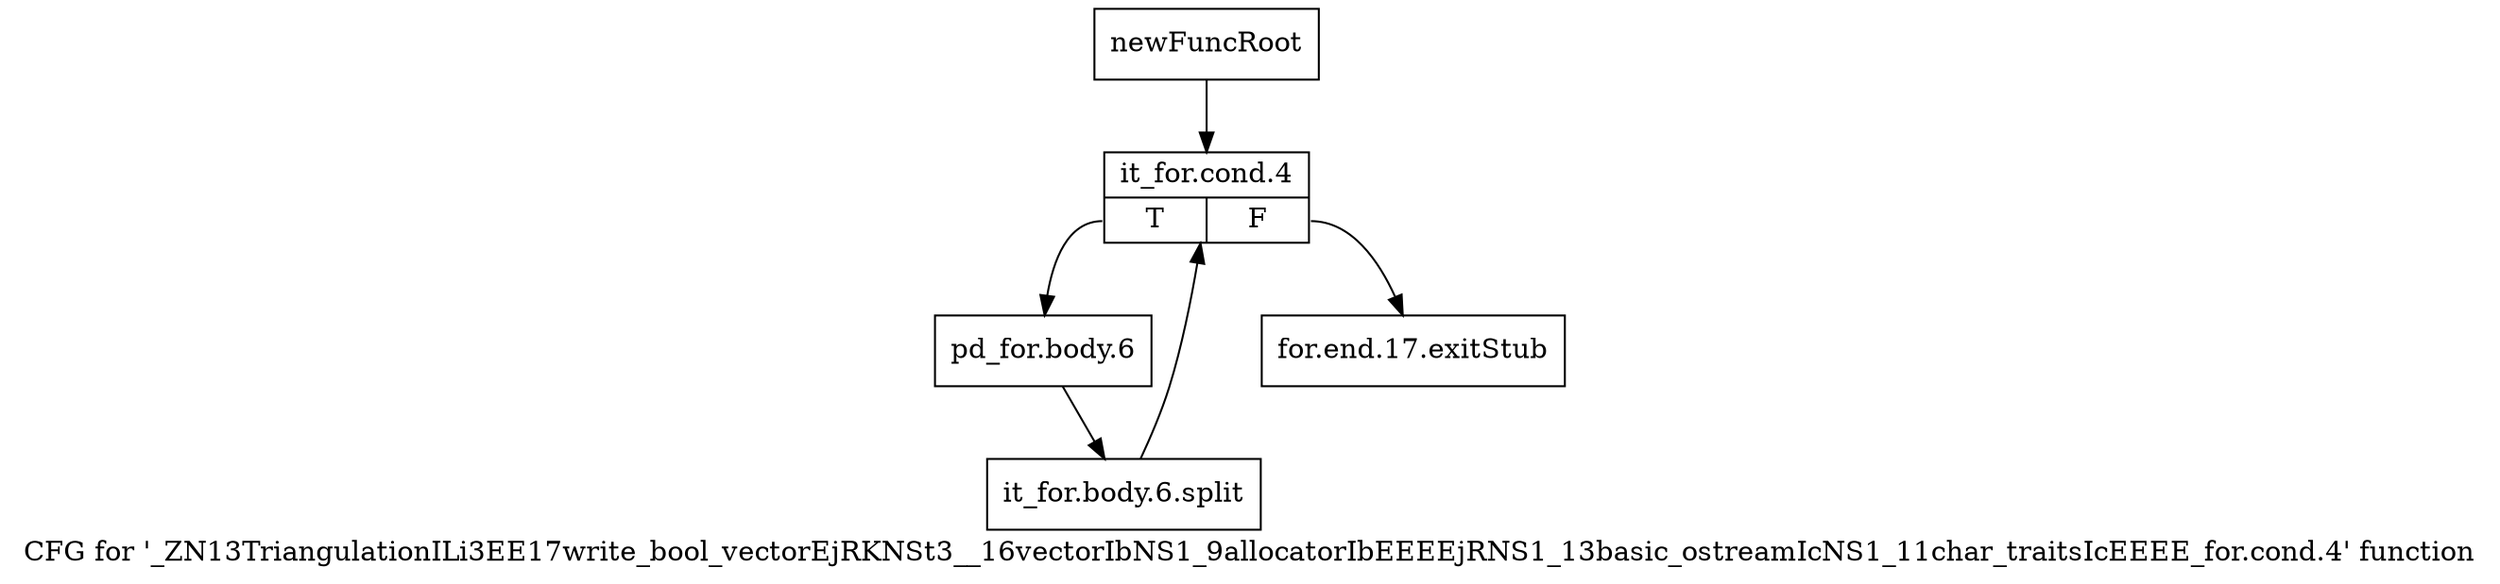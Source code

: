 digraph "CFG for '_ZN13TriangulationILi3EE17write_bool_vectorEjRKNSt3__16vectorIbNS1_9allocatorIbEEEEjRNS1_13basic_ostreamIcNS1_11char_traitsIcEEEE_for.cond.4' function" {
	label="CFG for '_ZN13TriangulationILi3EE17write_bool_vectorEjRKNSt3__16vectorIbNS1_9allocatorIbEEEEjRNS1_13basic_ostreamIcNS1_11char_traitsIcEEEE_for.cond.4' function";

	Node0x98947a0 [shape=record,label="{newFuncRoot}"];
	Node0x98947a0 -> Node0x9894840;
	Node0x98947f0 [shape=record,label="{for.end.17.exitStub}"];
	Node0x9894840 [shape=record,label="{it_for.cond.4|{<s0>T|<s1>F}}"];
	Node0x9894840:s0 -> Node0x9894890;
	Node0x9894840:s1 -> Node0x98947f0;
	Node0x9894890 [shape=record,label="{pd_for.body.6}"];
	Node0x9894890 -> Node0xbc978c0;
	Node0xbc978c0 [shape=record,label="{it_for.body.6.split}"];
	Node0xbc978c0 -> Node0x9894840;
}
